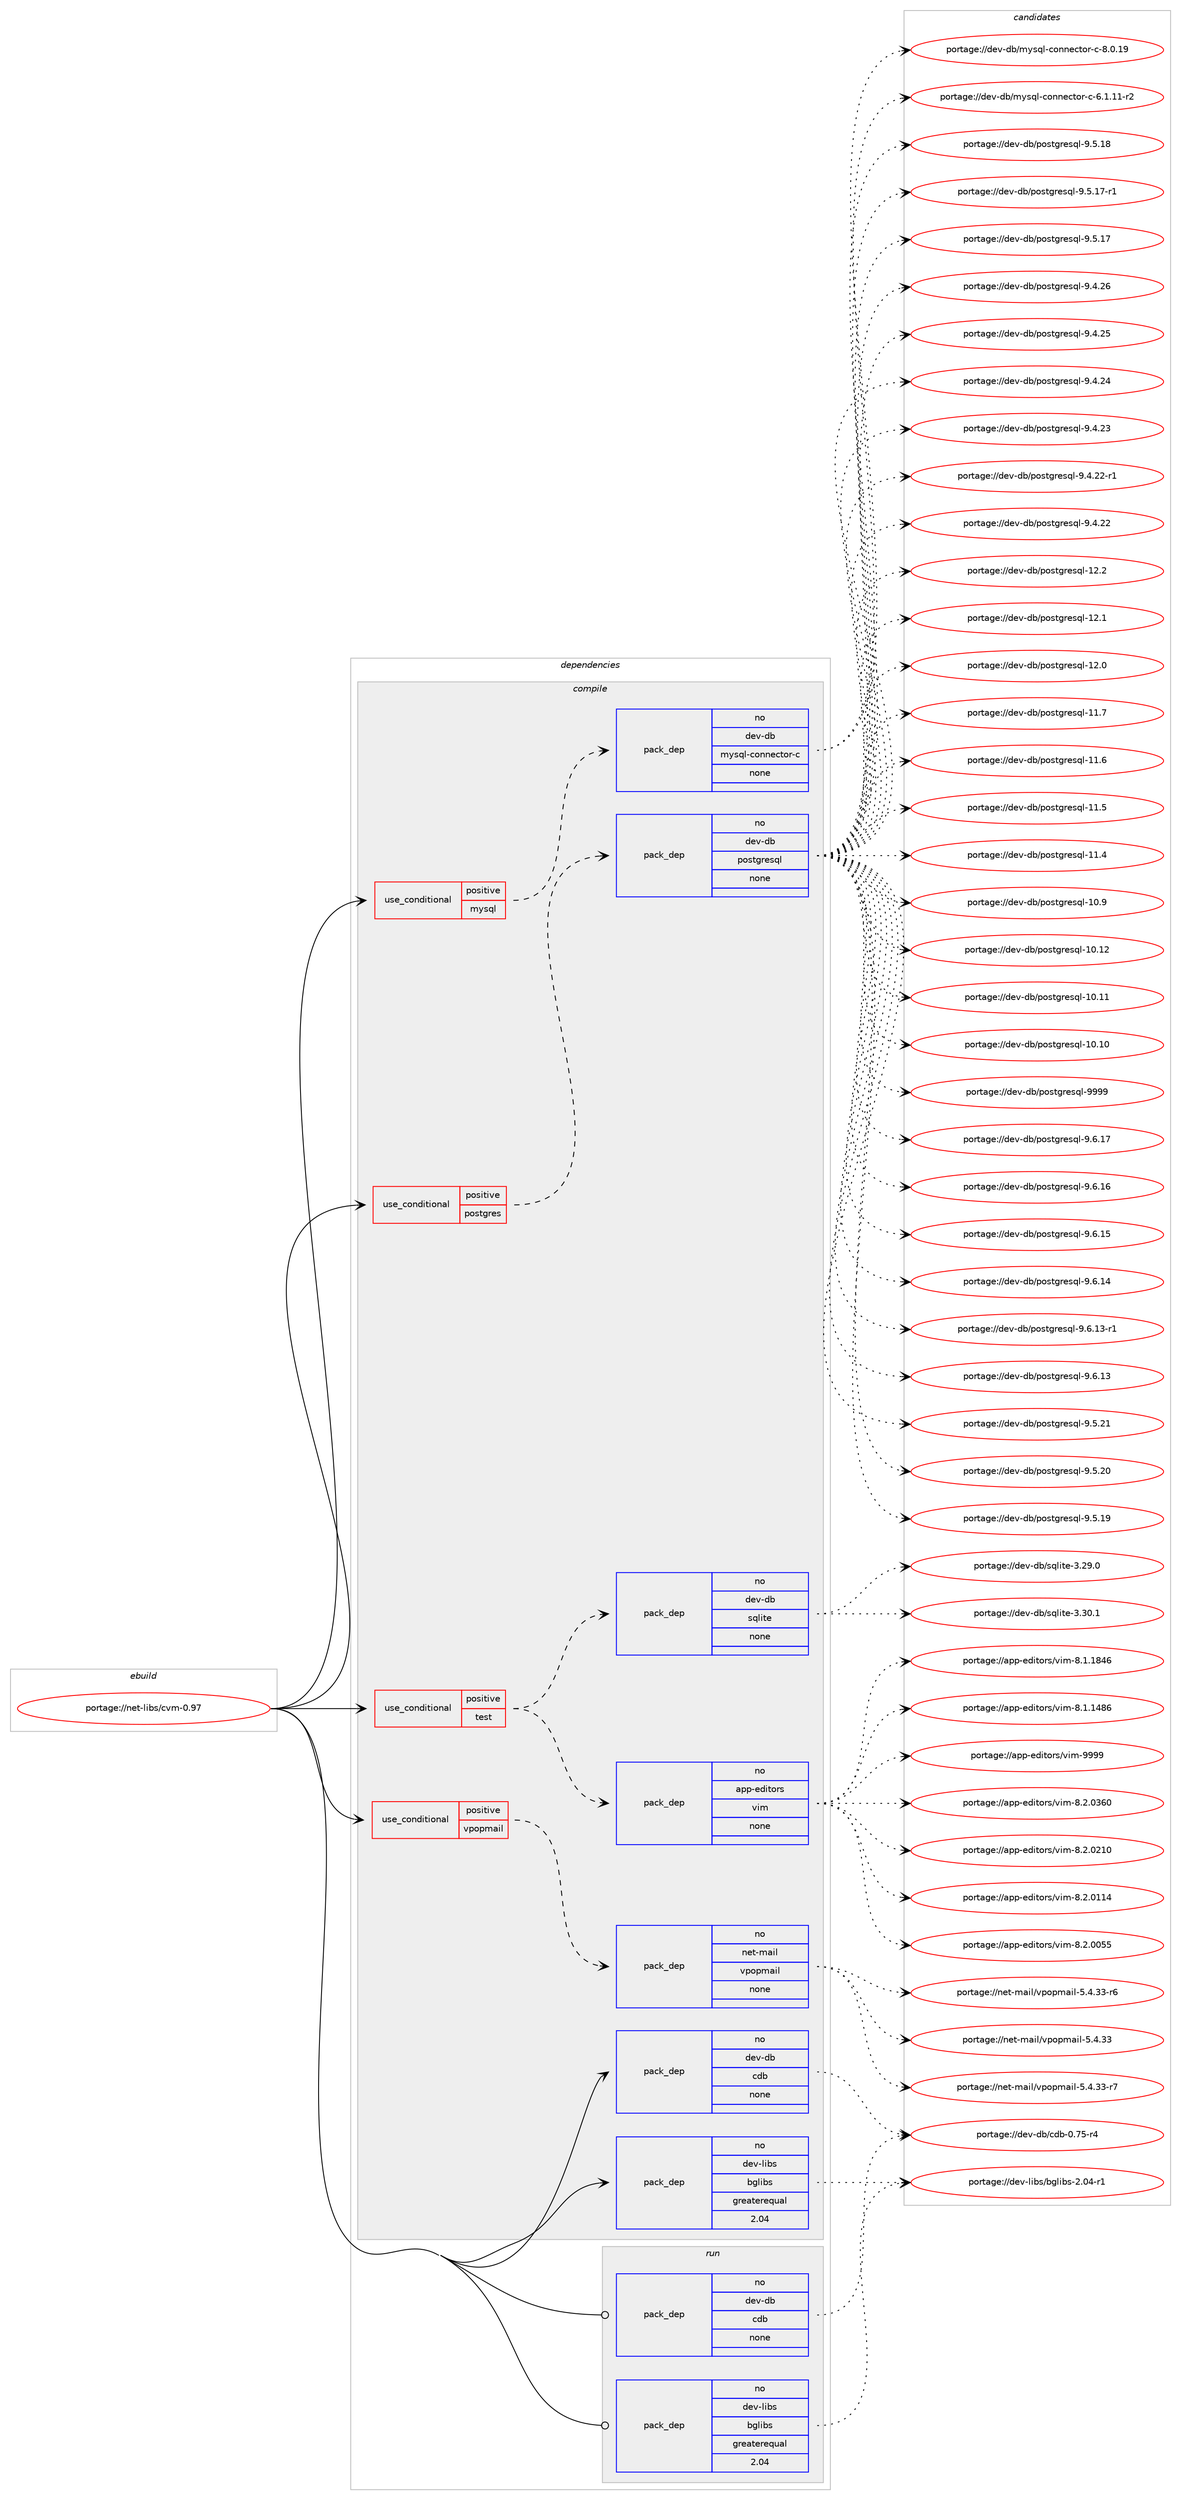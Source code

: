 digraph prolog {

# *************
# Graph options
# *************

newrank=true;
concentrate=true;
compound=true;
graph [rankdir=LR,fontname=Helvetica,fontsize=10,ranksep=1.5];#, ranksep=2.5, nodesep=0.2];
edge  [arrowhead=vee];
node  [fontname=Helvetica,fontsize=10];

# **********
# The ebuild
# **********

subgraph cluster_leftcol {
color=gray;
rank=same;
label=<<i>ebuild</i>>;
id [label="portage://net-libs/cvm-0.97", color=red, width=4, href="../net-libs/cvm-0.97.svg"];
}

# ****************
# The dependencies
# ****************

subgraph cluster_midcol {
color=gray;
label=<<i>dependencies</i>>;
subgraph cluster_compile {
fillcolor="#eeeeee";
style=filled;
label=<<i>compile</i>>;
subgraph cond12144 {
dependency60450 [label=<<TABLE BORDER="0" CELLBORDER="1" CELLSPACING="0" CELLPADDING="4"><TR><TD ROWSPAN="3" CELLPADDING="10">use_conditional</TD></TR><TR><TD>positive</TD></TR><TR><TD>mysql</TD></TR></TABLE>>, shape=none, color=red];
subgraph pack47094 {
dependency60451 [label=<<TABLE BORDER="0" CELLBORDER="1" CELLSPACING="0" CELLPADDING="4" WIDTH="220"><TR><TD ROWSPAN="6" CELLPADDING="30">pack_dep</TD></TR><TR><TD WIDTH="110">no</TD></TR><TR><TD>dev-db</TD></TR><TR><TD>mysql-connector-c</TD></TR><TR><TD>none</TD></TR><TR><TD></TD></TR></TABLE>>, shape=none, color=blue];
}
dependency60450:e -> dependency60451:w [weight=20,style="dashed",arrowhead="vee"];
}
id:e -> dependency60450:w [weight=20,style="solid",arrowhead="vee"];
subgraph cond12145 {
dependency60452 [label=<<TABLE BORDER="0" CELLBORDER="1" CELLSPACING="0" CELLPADDING="4"><TR><TD ROWSPAN="3" CELLPADDING="10">use_conditional</TD></TR><TR><TD>positive</TD></TR><TR><TD>postgres</TD></TR></TABLE>>, shape=none, color=red];
subgraph pack47095 {
dependency60453 [label=<<TABLE BORDER="0" CELLBORDER="1" CELLSPACING="0" CELLPADDING="4" WIDTH="220"><TR><TD ROWSPAN="6" CELLPADDING="30">pack_dep</TD></TR><TR><TD WIDTH="110">no</TD></TR><TR><TD>dev-db</TD></TR><TR><TD>postgresql</TD></TR><TR><TD>none</TD></TR><TR><TD></TD></TR></TABLE>>, shape=none, color=blue];
}
dependency60452:e -> dependency60453:w [weight=20,style="dashed",arrowhead="vee"];
}
id:e -> dependency60452:w [weight=20,style="solid",arrowhead="vee"];
subgraph cond12146 {
dependency60454 [label=<<TABLE BORDER="0" CELLBORDER="1" CELLSPACING="0" CELLPADDING="4"><TR><TD ROWSPAN="3" CELLPADDING="10">use_conditional</TD></TR><TR><TD>positive</TD></TR><TR><TD>test</TD></TR></TABLE>>, shape=none, color=red];
subgraph pack47096 {
dependency60455 [label=<<TABLE BORDER="0" CELLBORDER="1" CELLSPACING="0" CELLPADDING="4" WIDTH="220"><TR><TD ROWSPAN="6" CELLPADDING="30">pack_dep</TD></TR><TR><TD WIDTH="110">no</TD></TR><TR><TD>app-editors</TD></TR><TR><TD>vim</TD></TR><TR><TD>none</TD></TR><TR><TD></TD></TR></TABLE>>, shape=none, color=blue];
}
dependency60454:e -> dependency60455:w [weight=20,style="dashed",arrowhead="vee"];
subgraph pack47097 {
dependency60456 [label=<<TABLE BORDER="0" CELLBORDER="1" CELLSPACING="0" CELLPADDING="4" WIDTH="220"><TR><TD ROWSPAN="6" CELLPADDING="30">pack_dep</TD></TR><TR><TD WIDTH="110">no</TD></TR><TR><TD>dev-db</TD></TR><TR><TD>sqlite</TD></TR><TR><TD>none</TD></TR><TR><TD></TD></TR></TABLE>>, shape=none, color=blue];
}
dependency60454:e -> dependency60456:w [weight=20,style="dashed",arrowhead="vee"];
}
id:e -> dependency60454:w [weight=20,style="solid",arrowhead="vee"];
subgraph cond12147 {
dependency60457 [label=<<TABLE BORDER="0" CELLBORDER="1" CELLSPACING="0" CELLPADDING="4"><TR><TD ROWSPAN="3" CELLPADDING="10">use_conditional</TD></TR><TR><TD>positive</TD></TR><TR><TD>vpopmail</TD></TR></TABLE>>, shape=none, color=red];
subgraph pack47098 {
dependency60458 [label=<<TABLE BORDER="0" CELLBORDER="1" CELLSPACING="0" CELLPADDING="4" WIDTH="220"><TR><TD ROWSPAN="6" CELLPADDING="30">pack_dep</TD></TR><TR><TD WIDTH="110">no</TD></TR><TR><TD>net-mail</TD></TR><TR><TD>vpopmail</TD></TR><TR><TD>none</TD></TR><TR><TD></TD></TR></TABLE>>, shape=none, color=blue];
}
dependency60457:e -> dependency60458:w [weight=20,style="dashed",arrowhead="vee"];
}
id:e -> dependency60457:w [weight=20,style="solid",arrowhead="vee"];
subgraph pack47099 {
dependency60459 [label=<<TABLE BORDER="0" CELLBORDER="1" CELLSPACING="0" CELLPADDING="4" WIDTH="220"><TR><TD ROWSPAN="6" CELLPADDING="30">pack_dep</TD></TR><TR><TD WIDTH="110">no</TD></TR><TR><TD>dev-db</TD></TR><TR><TD>cdb</TD></TR><TR><TD>none</TD></TR><TR><TD></TD></TR></TABLE>>, shape=none, color=blue];
}
id:e -> dependency60459:w [weight=20,style="solid",arrowhead="vee"];
subgraph pack47100 {
dependency60460 [label=<<TABLE BORDER="0" CELLBORDER="1" CELLSPACING="0" CELLPADDING="4" WIDTH="220"><TR><TD ROWSPAN="6" CELLPADDING="30">pack_dep</TD></TR><TR><TD WIDTH="110">no</TD></TR><TR><TD>dev-libs</TD></TR><TR><TD>bglibs</TD></TR><TR><TD>greaterequal</TD></TR><TR><TD>2.04</TD></TR></TABLE>>, shape=none, color=blue];
}
id:e -> dependency60460:w [weight=20,style="solid",arrowhead="vee"];
}
subgraph cluster_compileandrun {
fillcolor="#eeeeee";
style=filled;
label=<<i>compile and run</i>>;
}
subgraph cluster_run {
fillcolor="#eeeeee";
style=filled;
label=<<i>run</i>>;
subgraph pack47101 {
dependency60461 [label=<<TABLE BORDER="0" CELLBORDER="1" CELLSPACING="0" CELLPADDING="4" WIDTH="220"><TR><TD ROWSPAN="6" CELLPADDING="30">pack_dep</TD></TR><TR><TD WIDTH="110">no</TD></TR><TR><TD>dev-db</TD></TR><TR><TD>cdb</TD></TR><TR><TD>none</TD></TR><TR><TD></TD></TR></TABLE>>, shape=none, color=blue];
}
id:e -> dependency60461:w [weight=20,style="solid",arrowhead="odot"];
subgraph pack47102 {
dependency60462 [label=<<TABLE BORDER="0" CELLBORDER="1" CELLSPACING="0" CELLPADDING="4" WIDTH="220"><TR><TD ROWSPAN="6" CELLPADDING="30">pack_dep</TD></TR><TR><TD WIDTH="110">no</TD></TR><TR><TD>dev-libs</TD></TR><TR><TD>bglibs</TD></TR><TR><TD>greaterequal</TD></TR><TR><TD>2.04</TD></TR></TABLE>>, shape=none, color=blue];
}
id:e -> dependency60462:w [weight=20,style="solid",arrowhead="odot"];
}
}

# **************
# The candidates
# **************

subgraph cluster_choices {
rank=same;
color=gray;
label=<<i>candidates</i>>;

subgraph choice47094 {
color=black;
nodesep=1;
choice100101118451009847109121115113108459911111011010199116111114459945564648464957 [label="portage://dev-db/mysql-connector-c-8.0.19", color=red, width=4,href="../dev-db/mysql-connector-c-8.0.19.svg"];
choice1001011184510098471091211151131084599111110110101991161111144599455446494649494511450 [label="portage://dev-db/mysql-connector-c-6.1.11-r2", color=red, width=4,href="../dev-db/mysql-connector-c-6.1.11-r2.svg"];
dependency60451:e -> choice100101118451009847109121115113108459911111011010199116111114459945564648464957:w [style=dotted,weight="100"];
dependency60451:e -> choice1001011184510098471091211151131084599111110110101991161111144599455446494649494511450:w [style=dotted,weight="100"];
}
subgraph choice47095 {
color=black;
nodesep=1;
choice1001011184510098471121111151161031141011151131084557575757 [label="portage://dev-db/postgresql-9999", color=red, width=4,href="../dev-db/postgresql-9999.svg"];
choice10010111845100984711211111511610311410111511310845574654464955 [label="portage://dev-db/postgresql-9.6.17", color=red, width=4,href="../dev-db/postgresql-9.6.17.svg"];
choice10010111845100984711211111511610311410111511310845574654464954 [label="portage://dev-db/postgresql-9.6.16", color=red, width=4,href="../dev-db/postgresql-9.6.16.svg"];
choice10010111845100984711211111511610311410111511310845574654464953 [label="portage://dev-db/postgresql-9.6.15", color=red, width=4,href="../dev-db/postgresql-9.6.15.svg"];
choice10010111845100984711211111511610311410111511310845574654464952 [label="portage://dev-db/postgresql-9.6.14", color=red, width=4,href="../dev-db/postgresql-9.6.14.svg"];
choice100101118451009847112111115116103114101115113108455746544649514511449 [label="portage://dev-db/postgresql-9.6.13-r1", color=red, width=4,href="../dev-db/postgresql-9.6.13-r1.svg"];
choice10010111845100984711211111511610311410111511310845574654464951 [label="portage://dev-db/postgresql-9.6.13", color=red, width=4,href="../dev-db/postgresql-9.6.13.svg"];
choice10010111845100984711211111511610311410111511310845574653465049 [label="portage://dev-db/postgresql-9.5.21", color=red, width=4,href="../dev-db/postgresql-9.5.21.svg"];
choice10010111845100984711211111511610311410111511310845574653465048 [label="portage://dev-db/postgresql-9.5.20", color=red, width=4,href="../dev-db/postgresql-9.5.20.svg"];
choice10010111845100984711211111511610311410111511310845574653464957 [label="portage://dev-db/postgresql-9.5.19", color=red, width=4,href="../dev-db/postgresql-9.5.19.svg"];
choice10010111845100984711211111511610311410111511310845574653464956 [label="portage://dev-db/postgresql-9.5.18", color=red, width=4,href="../dev-db/postgresql-9.5.18.svg"];
choice100101118451009847112111115116103114101115113108455746534649554511449 [label="portage://dev-db/postgresql-9.5.17-r1", color=red, width=4,href="../dev-db/postgresql-9.5.17-r1.svg"];
choice10010111845100984711211111511610311410111511310845574653464955 [label="portage://dev-db/postgresql-9.5.17", color=red, width=4,href="../dev-db/postgresql-9.5.17.svg"];
choice10010111845100984711211111511610311410111511310845574652465054 [label="portage://dev-db/postgresql-9.4.26", color=red, width=4,href="../dev-db/postgresql-9.4.26.svg"];
choice10010111845100984711211111511610311410111511310845574652465053 [label="portage://dev-db/postgresql-9.4.25", color=red, width=4,href="../dev-db/postgresql-9.4.25.svg"];
choice10010111845100984711211111511610311410111511310845574652465052 [label="portage://dev-db/postgresql-9.4.24", color=red, width=4,href="../dev-db/postgresql-9.4.24.svg"];
choice10010111845100984711211111511610311410111511310845574652465051 [label="portage://dev-db/postgresql-9.4.23", color=red, width=4,href="../dev-db/postgresql-9.4.23.svg"];
choice100101118451009847112111115116103114101115113108455746524650504511449 [label="portage://dev-db/postgresql-9.4.22-r1", color=red, width=4,href="../dev-db/postgresql-9.4.22-r1.svg"];
choice10010111845100984711211111511610311410111511310845574652465050 [label="portage://dev-db/postgresql-9.4.22", color=red, width=4,href="../dev-db/postgresql-9.4.22.svg"];
choice1001011184510098471121111151161031141011151131084549504650 [label="portage://dev-db/postgresql-12.2", color=red, width=4,href="../dev-db/postgresql-12.2.svg"];
choice1001011184510098471121111151161031141011151131084549504649 [label="portage://dev-db/postgresql-12.1", color=red, width=4,href="../dev-db/postgresql-12.1.svg"];
choice1001011184510098471121111151161031141011151131084549504648 [label="portage://dev-db/postgresql-12.0", color=red, width=4,href="../dev-db/postgresql-12.0.svg"];
choice1001011184510098471121111151161031141011151131084549494655 [label="portage://dev-db/postgresql-11.7", color=red, width=4,href="../dev-db/postgresql-11.7.svg"];
choice1001011184510098471121111151161031141011151131084549494654 [label="portage://dev-db/postgresql-11.6", color=red, width=4,href="../dev-db/postgresql-11.6.svg"];
choice1001011184510098471121111151161031141011151131084549494653 [label="portage://dev-db/postgresql-11.5", color=red, width=4,href="../dev-db/postgresql-11.5.svg"];
choice1001011184510098471121111151161031141011151131084549494652 [label="portage://dev-db/postgresql-11.4", color=red, width=4,href="../dev-db/postgresql-11.4.svg"];
choice1001011184510098471121111151161031141011151131084549484657 [label="portage://dev-db/postgresql-10.9", color=red, width=4,href="../dev-db/postgresql-10.9.svg"];
choice100101118451009847112111115116103114101115113108454948464950 [label="portage://dev-db/postgresql-10.12", color=red, width=4,href="../dev-db/postgresql-10.12.svg"];
choice100101118451009847112111115116103114101115113108454948464949 [label="portage://dev-db/postgresql-10.11", color=red, width=4,href="../dev-db/postgresql-10.11.svg"];
choice100101118451009847112111115116103114101115113108454948464948 [label="portage://dev-db/postgresql-10.10", color=red, width=4,href="../dev-db/postgresql-10.10.svg"];
dependency60453:e -> choice1001011184510098471121111151161031141011151131084557575757:w [style=dotted,weight="100"];
dependency60453:e -> choice10010111845100984711211111511610311410111511310845574654464955:w [style=dotted,weight="100"];
dependency60453:e -> choice10010111845100984711211111511610311410111511310845574654464954:w [style=dotted,weight="100"];
dependency60453:e -> choice10010111845100984711211111511610311410111511310845574654464953:w [style=dotted,weight="100"];
dependency60453:e -> choice10010111845100984711211111511610311410111511310845574654464952:w [style=dotted,weight="100"];
dependency60453:e -> choice100101118451009847112111115116103114101115113108455746544649514511449:w [style=dotted,weight="100"];
dependency60453:e -> choice10010111845100984711211111511610311410111511310845574654464951:w [style=dotted,weight="100"];
dependency60453:e -> choice10010111845100984711211111511610311410111511310845574653465049:w [style=dotted,weight="100"];
dependency60453:e -> choice10010111845100984711211111511610311410111511310845574653465048:w [style=dotted,weight="100"];
dependency60453:e -> choice10010111845100984711211111511610311410111511310845574653464957:w [style=dotted,weight="100"];
dependency60453:e -> choice10010111845100984711211111511610311410111511310845574653464956:w [style=dotted,weight="100"];
dependency60453:e -> choice100101118451009847112111115116103114101115113108455746534649554511449:w [style=dotted,weight="100"];
dependency60453:e -> choice10010111845100984711211111511610311410111511310845574653464955:w [style=dotted,weight="100"];
dependency60453:e -> choice10010111845100984711211111511610311410111511310845574652465054:w [style=dotted,weight="100"];
dependency60453:e -> choice10010111845100984711211111511610311410111511310845574652465053:w [style=dotted,weight="100"];
dependency60453:e -> choice10010111845100984711211111511610311410111511310845574652465052:w [style=dotted,weight="100"];
dependency60453:e -> choice10010111845100984711211111511610311410111511310845574652465051:w [style=dotted,weight="100"];
dependency60453:e -> choice100101118451009847112111115116103114101115113108455746524650504511449:w [style=dotted,weight="100"];
dependency60453:e -> choice10010111845100984711211111511610311410111511310845574652465050:w [style=dotted,weight="100"];
dependency60453:e -> choice1001011184510098471121111151161031141011151131084549504650:w [style=dotted,weight="100"];
dependency60453:e -> choice1001011184510098471121111151161031141011151131084549504649:w [style=dotted,weight="100"];
dependency60453:e -> choice1001011184510098471121111151161031141011151131084549504648:w [style=dotted,weight="100"];
dependency60453:e -> choice1001011184510098471121111151161031141011151131084549494655:w [style=dotted,weight="100"];
dependency60453:e -> choice1001011184510098471121111151161031141011151131084549494654:w [style=dotted,weight="100"];
dependency60453:e -> choice1001011184510098471121111151161031141011151131084549494653:w [style=dotted,weight="100"];
dependency60453:e -> choice1001011184510098471121111151161031141011151131084549494652:w [style=dotted,weight="100"];
dependency60453:e -> choice1001011184510098471121111151161031141011151131084549484657:w [style=dotted,weight="100"];
dependency60453:e -> choice100101118451009847112111115116103114101115113108454948464950:w [style=dotted,weight="100"];
dependency60453:e -> choice100101118451009847112111115116103114101115113108454948464949:w [style=dotted,weight="100"];
dependency60453:e -> choice100101118451009847112111115116103114101115113108454948464948:w [style=dotted,weight="100"];
}
subgraph choice47096 {
color=black;
nodesep=1;
choice9711211245101100105116111114115471181051094557575757 [label="portage://app-editors/vim-9999", color=red, width=4,href="../app-editors/vim-9999.svg"];
choice971121124510110010511611111411547118105109455646504648515448 [label="portage://app-editors/vim-8.2.0360", color=red, width=4,href="../app-editors/vim-8.2.0360.svg"];
choice971121124510110010511611111411547118105109455646504648504948 [label="portage://app-editors/vim-8.2.0210", color=red, width=4,href="../app-editors/vim-8.2.0210.svg"];
choice971121124510110010511611111411547118105109455646504648494952 [label="portage://app-editors/vim-8.2.0114", color=red, width=4,href="../app-editors/vim-8.2.0114.svg"];
choice971121124510110010511611111411547118105109455646504648485353 [label="portage://app-editors/vim-8.2.0055", color=red, width=4,href="../app-editors/vim-8.2.0055.svg"];
choice971121124510110010511611111411547118105109455646494649565254 [label="portage://app-editors/vim-8.1.1846", color=red, width=4,href="../app-editors/vim-8.1.1846.svg"];
choice971121124510110010511611111411547118105109455646494649525654 [label="portage://app-editors/vim-8.1.1486", color=red, width=4,href="../app-editors/vim-8.1.1486.svg"];
dependency60455:e -> choice9711211245101100105116111114115471181051094557575757:w [style=dotted,weight="100"];
dependency60455:e -> choice971121124510110010511611111411547118105109455646504648515448:w [style=dotted,weight="100"];
dependency60455:e -> choice971121124510110010511611111411547118105109455646504648504948:w [style=dotted,weight="100"];
dependency60455:e -> choice971121124510110010511611111411547118105109455646504648494952:w [style=dotted,weight="100"];
dependency60455:e -> choice971121124510110010511611111411547118105109455646504648485353:w [style=dotted,weight="100"];
dependency60455:e -> choice971121124510110010511611111411547118105109455646494649565254:w [style=dotted,weight="100"];
dependency60455:e -> choice971121124510110010511611111411547118105109455646494649525654:w [style=dotted,weight="100"];
}
subgraph choice47097 {
color=black;
nodesep=1;
choice10010111845100984711511310810511610145514651484649 [label="portage://dev-db/sqlite-3.30.1", color=red, width=4,href="../dev-db/sqlite-3.30.1.svg"];
choice10010111845100984711511310810511610145514650574648 [label="portage://dev-db/sqlite-3.29.0", color=red, width=4,href="../dev-db/sqlite-3.29.0.svg"];
dependency60456:e -> choice10010111845100984711511310810511610145514651484649:w [style=dotted,weight="100"];
dependency60456:e -> choice10010111845100984711511310810511610145514650574648:w [style=dotted,weight="100"];
}
subgraph choice47098 {
color=black;
nodesep=1;
choice11010111645109971051084711811211111210997105108455346524651514511455 [label="portage://net-mail/vpopmail-5.4.33-r7", color=red, width=4,href="../net-mail/vpopmail-5.4.33-r7.svg"];
choice11010111645109971051084711811211111210997105108455346524651514511454 [label="portage://net-mail/vpopmail-5.4.33-r6", color=red, width=4,href="../net-mail/vpopmail-5.4.33-r6.svg"];
choice1101011164510997105108471181121111121099710510845534652465151 [label="portage://net-mail/vpopmail-5.4.33", color=red, width=4,href="../net-mail/vpopmail-5.4.33.svg"];
dependency60458:e -> choice11010111645109971051084711811211111210997105108455346524651514511455:w [style=dotted,weight="100"];
dependency60458:e -> choice11010111645109971051084711811211111210997105108455346524651514511454:w [style=dotted,weight="100"];
dependency60458:e -> choice1101011164510997105108471181121111121099710510845534652465151:w [style=dotted,weight="100"];
}
subgraph choice47099 {
color=black;
nodesep=1;
choice100101118451009847991009845484655534511452 [label="portage://dev-db/cdb-0.75-r4", color=red, width=4,href="../dev-db/cdb-0.75-r4.svg"];
dependency60459:e -> choice100101118451009847991009845484655534511452:w [style=dotted,weight="100"];
}
subgraph choice47100 {
color=black;
nodesep=1;
choice100101118451081059811547981031081059811545504648524511449 [label="portage://dev-libs/bglibs-2.04-r1", color=red, width=4,href="../dev-libs/bglibs-2.04-r1.svg"];
dependency60460:e -> choice100101118451081059811547981031081059811545504648524511449:w [style=dotted,weight="100"];
}
subgraph choice47101 {
color=black;
nodesep=1;
choice100101118451009847991009845484655534511452 [label="portage://dev-db/cdb-0.75-r4", color=red, width=4,href="../dev-db/cdb-0.75-r4.svg"];
dependency60461:e -> choice100101118451009847991009845484655534511452:w [style=dotted,weight="100"];
}
subgraph choice47102 {
color=black;
nodesep=1;
choice100101118451081059811547981031081059811545504648524511449 [label="portage://dev-libs/bglibs-2.04-r1", color=red, width=4,href="../dev-libs/bglibs-2.04-r1.svg"];
dependency60462:e -> choice100101118451081059811547981031081059811545504648524511449:w [style=dotted,weight="100"];
}
}

}
